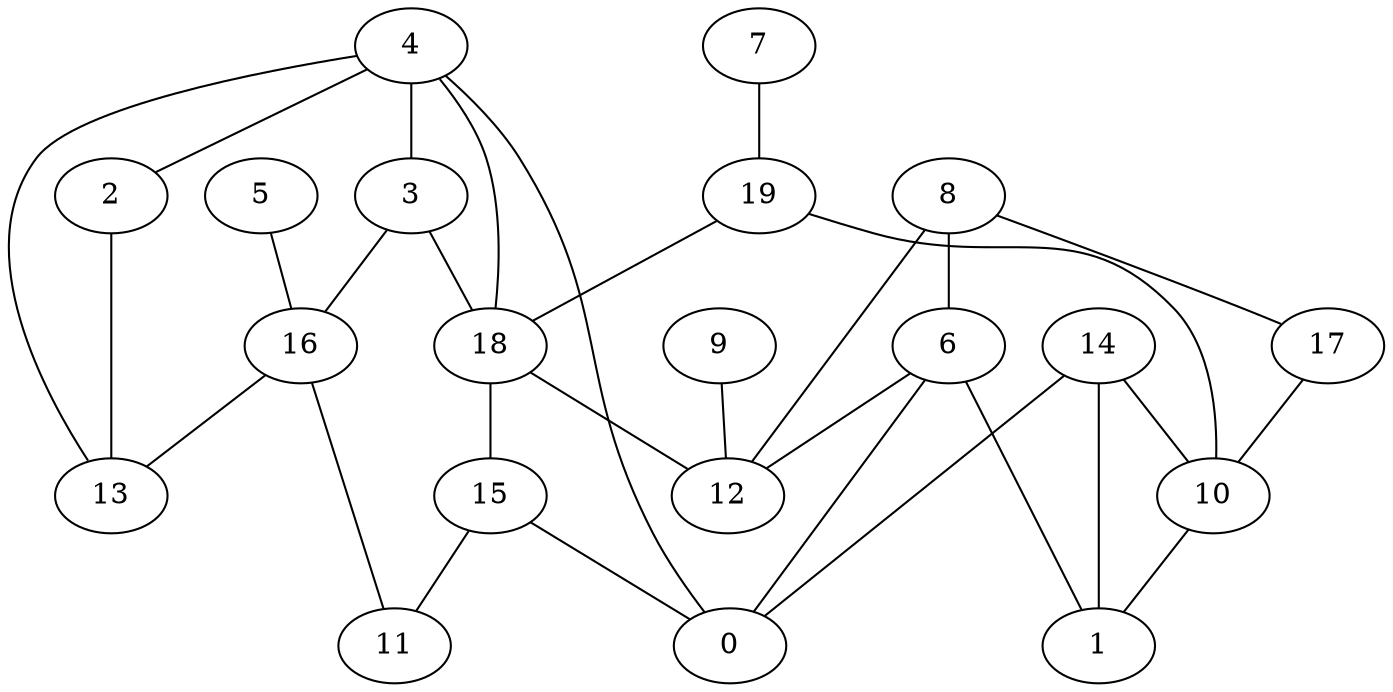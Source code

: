 digraph GG_graph {

subgraph G_graph {
edge [color = black]
"5" -> "16" [dir = none]
"6" -> "0" [dir = none]
"19" -> "10" [dir = none]
"19" -> "18" [dir = none]
"18" -> "15" [dir = none]
"18" -> "12" [dir = none]
"16" -> "13" [dir = none]
"3" -> "16" [dir = none]
"10" -> "1" [dir = none]
"15" -> "11" [dir = none]
"15" -> "0" [dir = none]
"9" -> "12" [dir = none]
"8" -> "17" [dir = none]
"4" -> "2" [dir = none]
"4" -> "3" [dir = none]
"4" -> "18" [dir = none]
"17" -> "10" [dir = none]
"7" -> "19" [dir = none]
"14" -> "10" [dir = none]
"4" -> "13" [dir = none]
"4" -> "0" [dir = none]
"8" -> "6" [dir = none]
"6" -> "1" [dir = none]
"14" -> "1" [dir = none]
"3" -> "18" [dir = none]
"2" -> "13" [dir = none]
"6" -> "12" [dir = none]
"16" -> "11" [dir = none]
"8" -> "12" [dir = none]
"14" -> "0" [dir = none]
}

}
